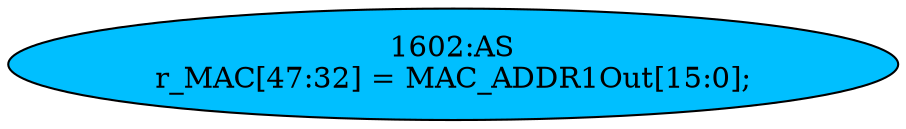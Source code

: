 strict digraph "" {
	node [label="\N"];
	"1602:AS"	 [ast="<pyverilog.vparser.ast.Assign object at 0x7fbdee072510>",
		def_var="['r_MAC']",
		fillcolor=deepskyblue,
		label="1602:AS
r_MAC[47:32] = MAC_ADDR1Out[15:0];",
		statements="[]",
		style=filled,
		typ=Assign,
		use_var="['MAC_ADDR1Out']"];
}
